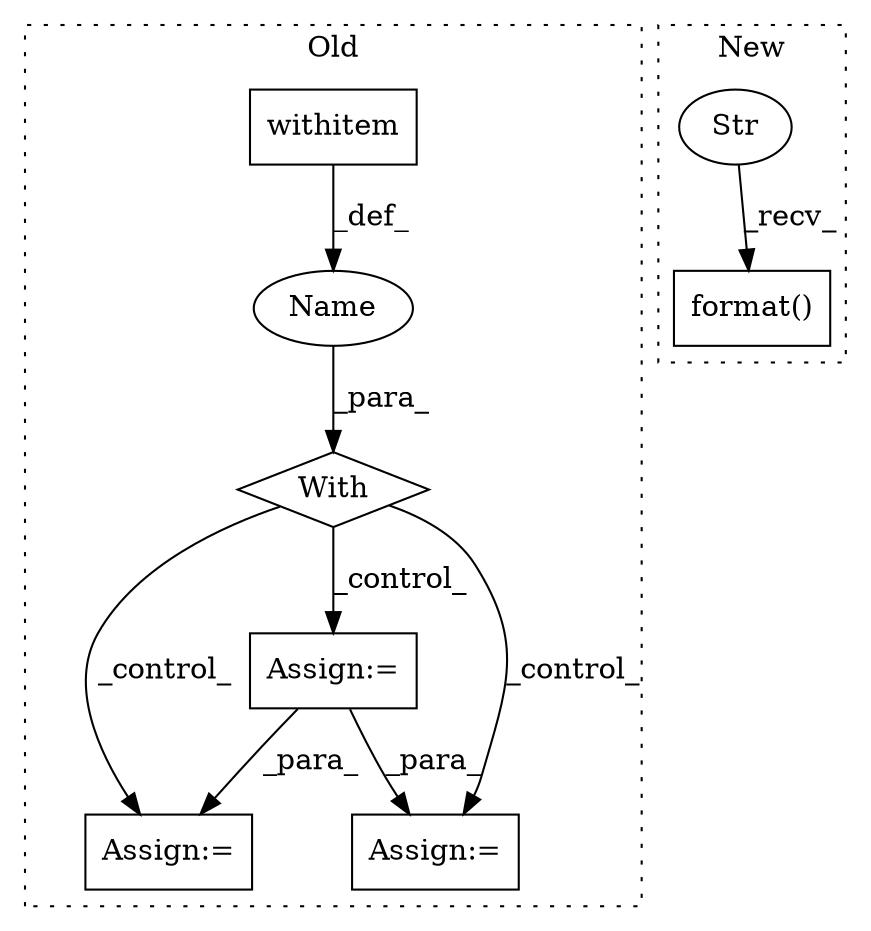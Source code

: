 digraph G {
subgraph cluster0 {
1 [label="With" a="39" s="6304,6321" l="5,39" shape="diamond"];
4 [label="withitem" a="49" s="6309" l="12" shape="box"];
5 [label="Assign:=" a="68" s="7950" l="3" shape="box"];
6 [label="Assign:=" a="68" s="8380" l="4" shape="box"];
7 [label="Assign:=" a="68" s="8083" l="4" shape="box"];
8 [label="Name" a="87" s="6349" l="1" shape="ellipse"];
label = "Old";
style="dotted";
}
subgraph cluster1 {
2 [label="format()" a="75" s="7336,7366" l="16,1" shape="box"];
3 [label="Str" a="66" s="7336" l="8" shape="ellipse"];
label = "New";
style="dotted";
}
1 -> 5 [label="_control_"];
1 -> 7 [label="_control_"];
1 -> 6 [label="_control_"];
3 -> 2 [label="_recv_"];
4 -> 8 [label="_def_"];
5 -> 7 [label="_para_"];
5 -> 6 [label="_para_"];
8 -> 1 [label="_para_"];
}